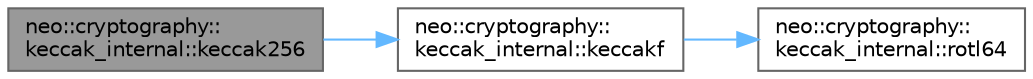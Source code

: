 digraph "neo::cryptography::keccak_internal::keccak256"
{
 // LATEX_PDF_SIZE
  bgcolor="transparent";
  edge [fontname=Helvetica,fontsize=10,labelfontname=Helvetica,labelfontsize=10];
  node [fontname=Helvetica,fontsize=10,shape=box,height=0.2,width=0.4];
  rankdir="LR";
  Node1 [id="Node000001",label="neo::cryptography::\lkeccak_internal::keccak256",height=0.2,width=0.4,color="gray40", fillcolor="grey60", style="filled", fontcolor="black",tooltip=" "];
  Node1 -> Node2 [id="edge1_Node000001_Node000002",color="steelblue1",style="solid",tooltip=" "];
  Node2 [id="Node000002",label="neo::cryptography::\lkeccak_internal::keccakf",height=0.2,width=0.4,color="grey40", fillcolor="white", style="filled",URL="$namespaceneo_1_1cryptography_1_1keccak__internal.html#af23dd19e8f21065646b5d7e883951a1b",tooltip=" "];
  Node2 -> Node3 [id="edge2_Node000002_Node000003",color="steelblue1",style="solid",tooltip=" "];
  Node3 [id="Node000003",label="neo::cryptography::\lkeccak_internal::rotl64",height=0.2,width=0.4,color="grey40", fillcolor="white", style="filled",URL="$namespaceneo_1_1cryptography_1_1keccak__internal.html#a7effd8689bc04cd018a62b024f5c0848",tooltip=" "];
}
